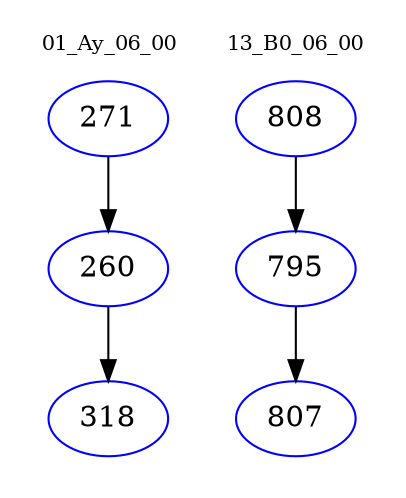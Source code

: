 digraph{
subgraph cluster_0 {
color = white
label = "01_Ay_06_00";
fontsize=10;
T0_271 [label="271", color="blue"]
T0_271 -> T0_260 [color="black"]
T0_260 [label="260", color="blue"]
T0_260 -> T0_318 [color="black"]
T0_318 [label="318", color="blue"]
}
subgraph cluster_1 {
color = white
label = "13_B0_06_00";
fontsize=10;
T1_808 [label="808", color="blue"]
T1_808 -> T1_795 [color="black"]
T1_795 [label="795", color="blue"]
T1_795 -> T1_807 [color="black"]
T1_807 [label="807", color="blue"]
}
}
